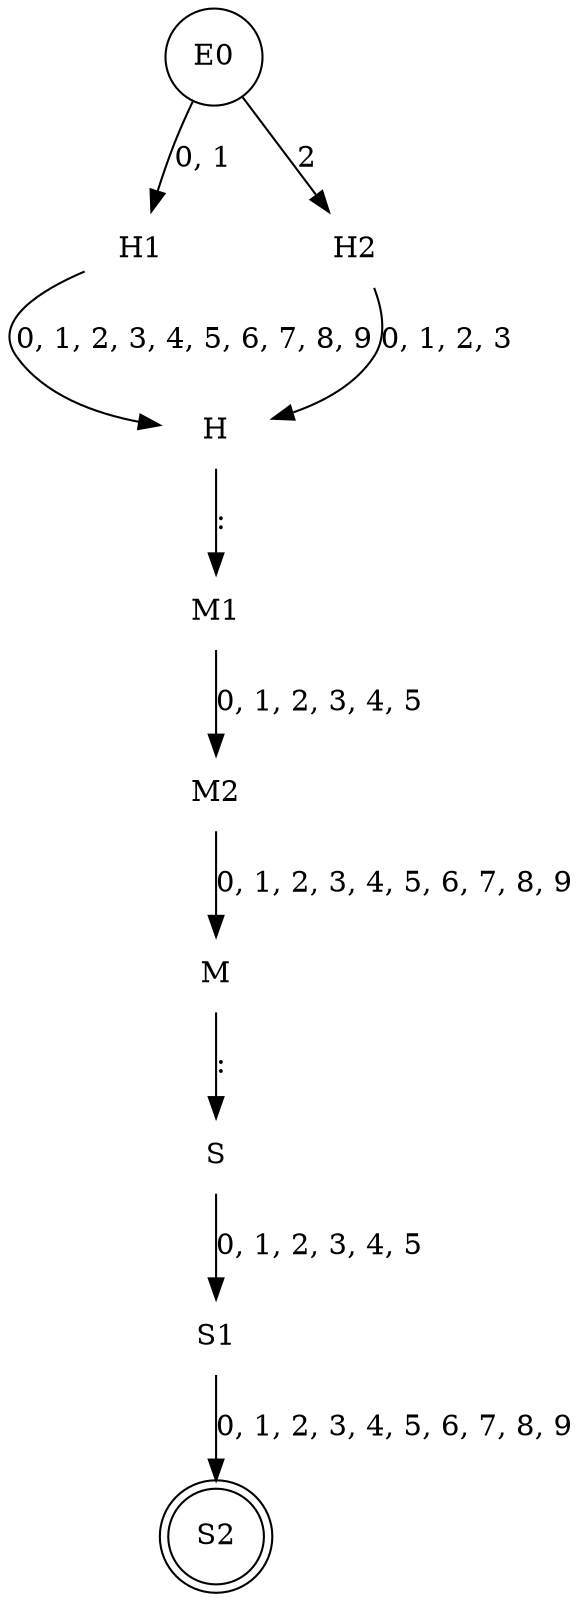 digraph HHMMSS {
node [shape=plaintext];
E0 [shape=circle];
S -> S1[label="0, 1, 2, 3, 4, 5"];
M1 -> M2[label="0, 1, 2, 3, 4, 5"];
M2 -> M[label="0, 1, 2, 3, 4, 5, 6, 7, 8, 9"];
H -> M1[label=":"];
H1 -> H[label="0, 1, 2, 3, 4, 5, 6, 7, 8, 9"];
H2 -> H[label="0, 1, 2, 3"];
E0 -> H1[label="0, 1"];
E0 -> H2[label="2"];
M -> S[label=":"];
S1 -> S2[label="0, 1, 2, 3, 4, 5, 6, 7, 8, 9"];
S2 [shape=doublecircle];
}
